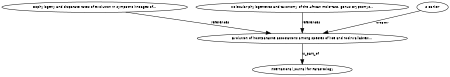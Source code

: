 digraph G {
size="3,3";
node [fontsize=7, fontname="Helvetica"];
edge [fontsize=7, fontname="Helvetica"];
node0 [label="Evolution of host-parasite associations among species of lice and rock-wallabies:...", width=0.27433100247,height=0.27433100247];
node1 [label="Cophylogeny and disparate rates of evolution in sympatric lineages of...", width=0.27433100247,height=0.27433100247];
node2 [label="Molecular phylogenetics and taxonomy of the African mole-rats, genus Cryptomys...", width=0.27433100247,height=0.27433100247];
node3 [label="S Barker", width=0.27433100247,height=0.27433100247];
node4 [label="International Journal for Parasitology", width=0.27433100247,height=0.27433100247];
node1 -> node0 [label="references"];
node2 -> node0 [label="references"];
node3 -> node0 [label="creator"];
node0 -> node4 [label="is_part_of"];
}


